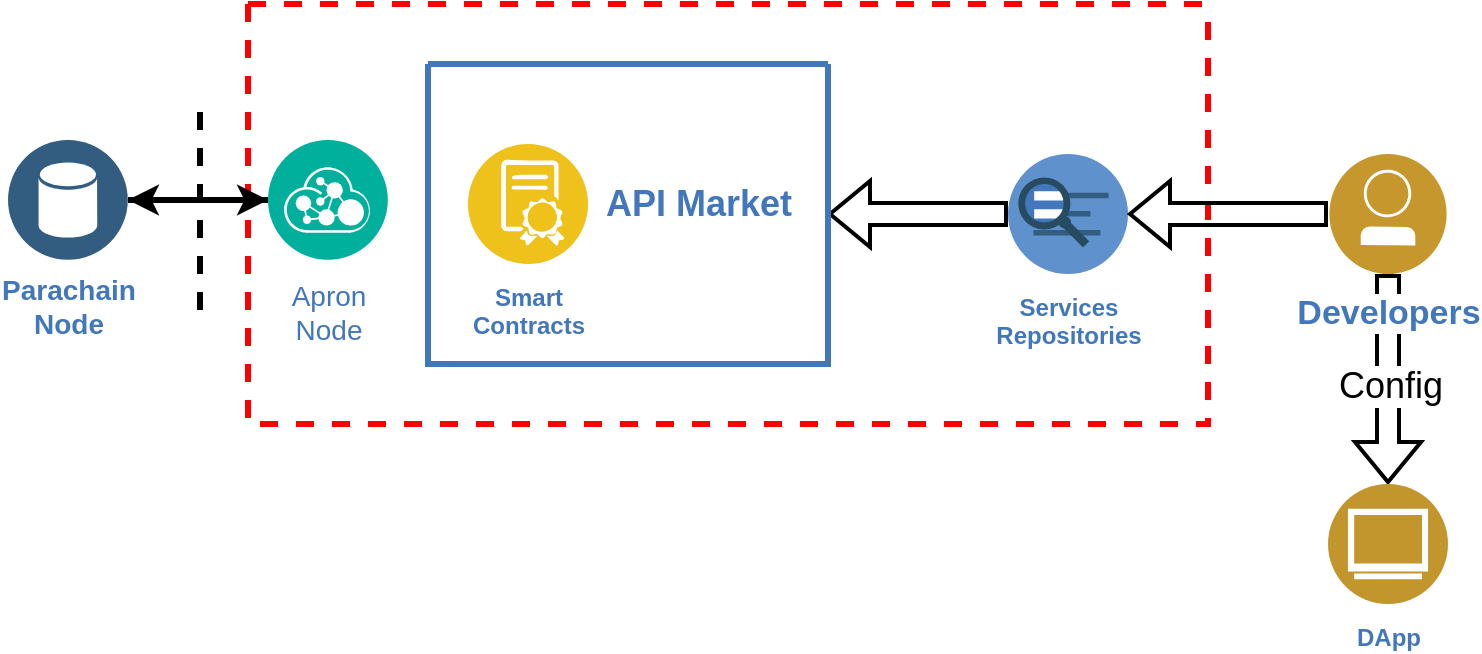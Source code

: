<mxfile version="13.9.3" type="github">
  <diagram id="0d7cefc2-ccd6-e077-73ed-a8e48b0cddf6" name="Page-1">
    <mxGraphModel dx="1113" dy="779" grid="1" gridSize="10" guides="1" tooltips="1" connect="1" arrows="1" fold="1" page="1" pageScale="1" pageWidth="1169" pageHeight="827" background="none" math="0" shadow="0">
      <root>
        <mxCell id="0" />
        <mxCell id="1" parent="0" />
        <mxCell id="tNEw11JNOzxfa5rHaxFZ-194" style="shape=flexArrow;rounded=0;orthogonalLoop=1;jettySize=auto;html=1;exitX=0;exitY=0.5;exitDx=0;exitDy=0;strokeColor=#000000;strokeWidth=2;fontSize=27;entryX=1;entryY=0.5;entryDx=0;entryDy=0;" parent="1" source="tNEw11JNOzxfa5rHaxFZ-108" target="tNEw11JNOzxfa5rHaxFZ-189" edge="1">
          <mxGeometry relative="1" as="geometry">
            <mxPoint x="650" y="260" as="targetPoint" />
          </mxGeometry>
        </mxCell>
        <mxCell id="tNEw11JNOzxfa5rHaxFZ-108" value="&lt;b&gt;Services&lt;br&gt;Repositories&lt;/b&gt;" style="aspect=fixed;perimeter=ellipsePerimeter;html=1;align=center;shadow=0;dashed=0;fontColor=#4277BB;labelBackgroundColor=#ffffff;fontSize=12;spacingTop=3;image;image=img/lib/ibm/miscellaneous/retrieve_rank.svg;" parent="1" vertex="1">
          <mxGeometry x="670" y="435" width="60" height="60" as="geometry" />
        </mxCell>
        <mxCell id="tNEw11JNOzxfa5rHaxFZ-110" value="" style="swimlane;shadow=0;fillColor=#ffffff;fontColor=#4277BB;align=right;startSize=0;collapsible=0;strokeWidth=3;dashed=1;strokeColor=#FF0000;" parent="1" vertex="1">
          <mxGeometry x="290" y="360" width="480" height="210" as="geometry" />
        </mxCell>
        <mxCell id="tNEw11JNOzxfa5rHaxFZ-192" style="edgeStyle=orthogonalEdgeStyle;shape=flexArrow;rounded=0;orthogonalLoop=1;jettySize=auto;html=1;exitX=0;exitY=0.5;exitDx=0;exitDy=0;entryX=1;entryY=0.5;entryDx=0;entryDy=0;strokeColor=#000000;strokeWidth=2;fontSize=27;" parent="1" source="tNEw11JNOzxfa5rHaxFZ-118" target="tNEw11JNOzxfa5rHaxFZ-108" edge="1">
          <mxGeometry relative="1" as="geometry" />
        </mxCell>
        <mxCell id="_aYHdk22vBcxPL4mjeK_-2" style="edgeStyle=orthogonalEdgeStyle;rounded=0;orthogonalLoop=1;jettySize=auto;html=1;exitX=0.5;exitY=1;exitDx=0;exitDy=0;fontSize=18;shape=flexArrow;strokeWidth=2;" edge="1" parent="1" source="tNEw11JNOzxfa5rHaxFZ-118" target="tNEw11JNOzxfa5rHaxFZ-200">
          <mxGeometry relative="1" as="geometry" />
        </mxCell>
        <mxCell id="_aYHdk22vBcxPL4mjeK_-3" value="Config" style="edgeLabel;html=1;align=center;verticalAlign=middle;resizable=0;points=[];fontSize=18;" vertex="1" connectable="0" parent="_aYHdk22vBcxPL4mjeK_-2">
          <mxGeometry x="0.056" y="1" relative="1" as="geometry">
            <mxPoint as="offset" />
          </mxGeometry>
        </mxCell>
        <mxCell id="tNEw11JNOzxfa5rHaxFZ-118" value="&lt;b&gt;&lt;font style=&quot;font-size: 17px&quot;&gt;Developers&lt;/font&gt;&lt;/b&gt;" style="aspect=fixed;perimeter=ellipsePerimeter;html=1;align=center;shadow=0;dashed=0;fontColor=#4277BB;labelBackgroundColor=#ffffff;fontSize=12;spacingTop=3;image;image=img/lib/ibm/blockchain/blockchain_developer.svg;" parent="1" vertex="1">
          <mxGeometry x="830" y="435" width="60" height="60" as="geometry" />
        </mxCell>
        <mxCell id="tNEw11JNOzxfa5rHaxFZ-159" value="" style="group" parent="1" vertex="1" connectable="0">
          <mxGeometry x="170" y="413" width="190" height="100" as="geometry" />
        </mxCell>
        <mxCell id="tNEw11JNOzxfa5rHaxFZ-160" value="Apron&lt;br&gt;Node" style="aspect=fixed;perimeter=ellipsePerimeter;html=1;align=center;shadow=0;dashed=0;image;image=img/lib/ibm/management/api_management.svg;rounded=1;labelBackgroundColor=#ffffff;strokeColor=#666666;strokeWidth=3;fillColor=#C2952D;gradientColor=none;fontSize=14;fontColor=#4277BB;spacingTop=3;" parent="tNEw11JNOzxfa5rHaxFZ-159" vertex="1">
          <mxGeometry x="130" y="15" width="60" height="60" as="geometry" />
        </mxCell>
        <mxCell id="tNEw11JNOzxfa5rHaxFZ-161" style="edgeStyle=orthogonalEdgeStyle;rounded=0;orthogonalLoop=1;jettySize=auto;html=1;exitX=1;exitY=0.5;exitDx=0;exitDy=0;entryX=0;entryY=0.5;entryDx=0;entryDy=0;strokeWidth=3;" parent="tNEw11JNOzxfa5rHaxFZ-159" source="tNEw11JNOzxfa5rHaxFZ-162" target="tNEw11JNOzxfa5rHaxFZ-160" edge="1">
          <mxGeometry relative="1" as="geometry" />
        </mxCell>
        <mxCell id="tNEw11JNOzxfa5rHaxFZ-162" value="&lt;b&gt;Parachain&lt;br&gt;Node&lt;/b&gt;" style="aspect=fixed;perimeter=ellipsePerimeter;html=1;align=center;shadow=0;dashed=0;image;image=img/lib/ibm/data/data_services.svg;rounded=1;labelBackgroundColor=#ffffff;strokeColor=#666666;strokeWidth=3;fillColor=#C2952D;gradientColor=none;fontSize=14;fontColor=#4277BB;" parent="tNEw11JNOzxfa5rHaxFZ-159" vertex="1">
          <mxGeometry y="15" width="60" height="60" as="geometry" />
        </mxCell>
        <mxCell id="tNEw11JNOzxfa5rHaxFZ-163" style="edgeStyle=orthogonalEdgeStyle;rounded=0;orthogonalLoop=1;jettySize=auto;html=1;exitX=0;exitY=0.5;exitDx=0;exitDy=0;entryX=1;entryY=0.5;entryDx=0;entryDy=0;strokeWidth=3;" parent="tNEw11JNOzxfa5rHaxFZ-159" source="tNEw11JNOzxfa5rHaxFZ-160" target="tNEw11JNOzxfa5rHaxFZ-162" edge="1">
          <mxGeometry relative="1" as="geometry" />
        </mxCell>
        <mxCell id="tNEw11JNOzxfa5rHaxFZ-164" value="" style="html=1;labelBackgroundColor=#ffffff;endArrow=none;endFill=0;jettySize=auto;orthogonalLoop=1;strokeWidth=3;dashed=1;fontSize=14;" parent="tNEw11JNOzxfa5rHaxFZ-159" edge="1">
          <mxGeometry width="60" height="60" relative="1" as="geometry">
            <mxPoint x="96" y="100" as="sourcePoint" />
            <mxPoint x="96" as="targetPoint" />
          </mxGeometry>
        </mxCell>
        <mxCell id="tNEw11JNOzxfa5rHaxFZ-200" value="&lt;b&gt;DApp&lt;/b&gt;" style="aspect=fixed;perimeter=ellipsePerimeter;html=1;align=center;shadow=0;dashed=0;fontColor=#4277BB;labelBackgroundColor=#ffffff;fontSize=12;spacingTop=3;image;image=img/lib/ibm/users/browser.svg;strokeColor=#B3B3B3;" parent="1" vertex="1">
          <mxGeometry x="830" y="600" width="60" height="60" as="geometry" />
        </mxCell>
        <mxCell id="tNEw11JNOzxfa5rHaxFZ-201" value="&lt;b&gt;Smart&lt;br&gt;Contracts&lt;/b&gt;" style="aspect=fixed;perimeter=ellipsePerimeter;html=1;align=center;shadow=0;dashed=0;fontColor=#4277BB;labelBackgroundColor=#ffffff;fontSize=12;spacingTop=3;image;image=img/lib/ibm/blockchain/smart_contract.svg;strokeColor=#B3B3B3;" parent="1" vertex="1">
          <mxGeometry x="400" y="430" width="60" height="60" as="geometry" />
        </mxCell>
        <mxCell id="tNEw11JNOzxfa5rHaxFZ-189" value="" style="swimlane;shadow=0;strokeColor=#4277BB;fillColor=#ffffff;fontColor=#4277BB;align=right;startSize=0;collapsible=0;strokeWidth=3;" parent="1" vertex="1">
          <mxGeometry x="380" y="390" width="200" height="150" as="geometry" />
        </mxCell>
        <mxCell id="_aYHdk22vBcxPL4mjeK_-4" value="API Market" style="text;html=1;align=center;verticalAlign=middle;fontColor=#4277BB;shadow=0;dashed=0;strokeColor=none;fillColor=none;labelBackgroundColor=none;fontStyle=1;fontSize=18;spacingLeft=0;aspect=fixed;" vertex="1" parent="tNEw11JNOzxfa5rHaxFZ-189">
          <mxGeometry x="80" y="55" width="110" height="30" as="geometry" />
        </mxCell>
      </root>
    </mxGraphModel>
  </diagram>
</mxfile>
